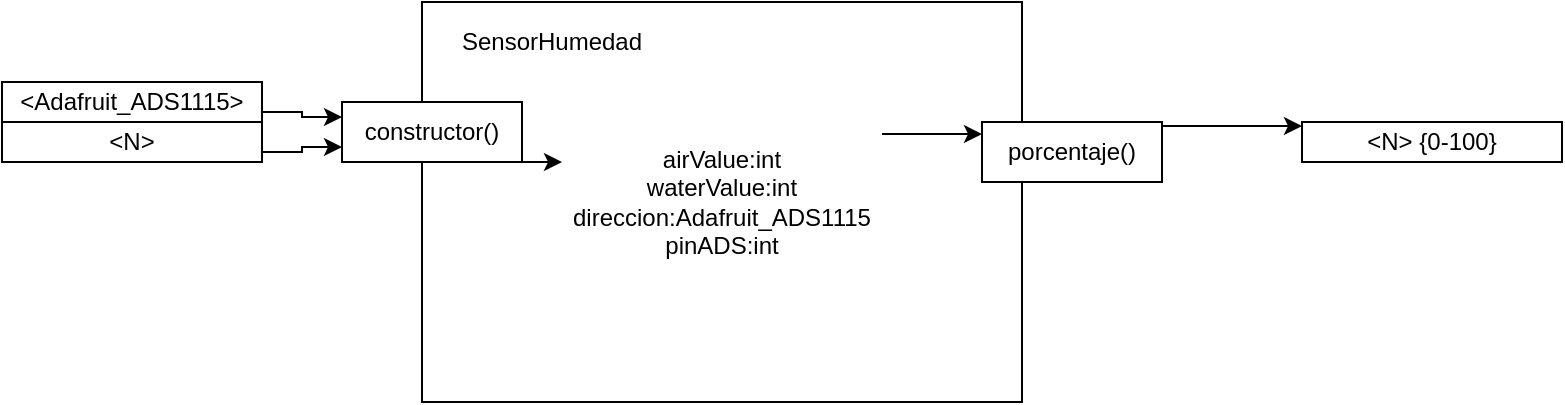 <mxfile version="13.10.3" type="github"><diagram id="htQazLCTD-iBV2Rm4CvG" name="Page-1"><mxGraphModel dx="1343" dy="566" grid="1" gridSize="10" guides="1" tooltips="1" connect="1" arrows="1" fold="1" page="1" pageScale="1" pageWidth="827" pageHeight="1169" math="0" shadow="0"><root><mxCell id="0"/><mxCell id="1" parent="0"/><mxCell id="e7eJ-eNFYeTOjqjtOTtF-1" value="" style="rounded=0;whiteSpace=wrap;html=1;" vertex="1" parent="1"><mxGeometry x="170" y="70" width="300" height="200" as="geometry"/></mxCell><mxCell id="e7eJ-eNFYeTOjqjtOTtF-17" style="edgeStyle=orthogonalEdgeStyle;rounded=0;orthogonalLoop=1;jettySize=auto;html=1;exitX=1;exitY=0;exitDx=0;exitDy=0;entryX=0;entryY=0;entryDx=0;entryDy=0;" edge="1" parent="1"><mxGeometry relative="1" as="geometry"><mxPoint x="400" y="136" as="sourcePoint"/><mxPoint x="450" y="136" as="targetPoint"/></mxGeometry></mxCell><mxCell id="e7eJ-eNFYeTOjqjtOTtF-2" value="airValue:int&lt;br&gt;waterValue:int&lt;br&gt;direccion:Adafruit_ADS1115&lt;br&gt;pinADS:int" style="text;html=1;strokeColor=none;fillColor=none;align=center;verticalAlign=middle;whiteSpace=wrap;rounded=0;" vertex="1" parent="1"><mxGeometry x="240" y="130" width="160" height="80" as="geometry"/></mxCell><mxCell id="e7eJ-eNFYeTOjqjtOTtF-3" value="SensorHumedad" style="text;html=1;strokeColor=none;fillColor=none;align=center;verticalAlign=middle;whiteSpace=wrap;rounded=0;" vertex="1" parent="1"><mxGeometry x="185" y="80" width="100" height="20" as="geometry"/></mxCell><mxCell id="e7eJ-eNFYeTOjqjtOTtF-13" style="edgeStyle=orthogonalEdgeStyle;rounded=0;orthogonalLoop=1;jettySize=auto;html=1;exitX=1;exitY=1;exitDx=0;exitDy=0;entryX=0;entryY=0.25;entryDx=0;entryDy=0;" edge="1" parent="1" source="e7eJ-eNFYeTOjqjtOTtF-6" target="e7eJ-eNFYeTOjqjtOTtF-2"><mxGeometry relative="1" as="geometry"/></mxCell><mxCell id="e7eJ-eNFYeTOjqjtOTtF-6" value="constructor()" style="rounded=0;whiteSpace=wrap;html=1;" vertex="1" parent="1"><mxGeometry x="130" y="120" width="90" height="30" as="geometry"/></mxCell><mxCell id="e7eJ-eNFYeTOjqjtOTtF-8" style="edgeStyle=orthogonalEdgeStyle;rounded=0;orthogonalLoop=1;jettySize=auto;html=1;exitX=1;exitY=0.75;exitDx=0;exitDy=0;entryX=0;entryY=0.25;entryDx=0;entryDy=0;" edge="1" parent="1" source="e7eJ-eNFYeTOjqjtOTtF-7" target="e7eJ-eNFYeTOjqjtOTtF-6"><mxGeometry relative="1" as="geometry"/></mxCell><mxCell id="e7eJ-eNFYeTOjqjtOTtF-7" value="&amp;lt;Adafruit_ADS1115&amp;gt;" style="rounded=0;whiteSpace=wrap;html=1;" vertex="1" parent="1"><mxGeometry x="-40" y="110" width="130" height="20" as="geometry"/></mxCell><mxCell id="e7eJ-eNFYeTOjqjtOTtF-10" style="edgeStyle=orthogonalEdgeStyle;rounded=0;orthogonalLoop=1;jettySize=auto;html=1;exitX=1;exitY=0.75;exitDx=0;exitDy=0;entryX=0;entryY=0.75;entryDx=0;entryDy=0;" edge="1" parent="1" source="e7eJ-eNFYeTOjqjtOTtF-9" target="e7eJ-eNFYeTOjqjtOTtF-6"><mxGeometry relative="1" as="geometry"/></mxCell><mxCell id="e7eJ-eNFYeTOjqjtOTtF-9" value="&amp;lt;N&amp;gt;" style="rounded=0;whiteSpace=wrap;html=1;" vertex="1" parent="1"><mxGeometry x="-40" y="130" width="130" height="20" as="geometry"/></mxCell><mxCell id="e7eJ-eNFYeTOjqjtOTtF-25" style="edgeStyle=orthogonalEdgeStyle;rounded=0;orthogonalLoop=1;jettySize=auto;html=1;exitX=1;exitY=0;exitDx=0;exitDy=0;entryX=0;entryY=0;entryDx=0;entryDy=0;" edge="1" parent="1"><mxGeometry relative="1" as="geometry"><mxPoint x="540" y="132" as="sourcePoint"/><mxPoint x="610" y="132" as="targetPoint"/></mxGeometry></mxCell><mxCell id="e7eJ-eNFYeTOjqjtOTtF-14" value="porcentaje()" style="rounded=0;whiteSpace=wrap;html=1;" vertex="1" parent="1"><mxGeometry x="450" y="130" width="90" height="30" as="geometry"/></mxCell><mxCell id="e7eJ-eNFYeTOjqjtOTtF-22" value="&amp;lt;N&amp;gt; {0-100}" style="rounded=0;whiteSpace=wrap;html=1;" vertex="1" parent="1"><mxGeometry x="610" y="130" width="130" height="20" as="geometry"/></mxCell></root></mxGraphModel></diagram></mxfile>